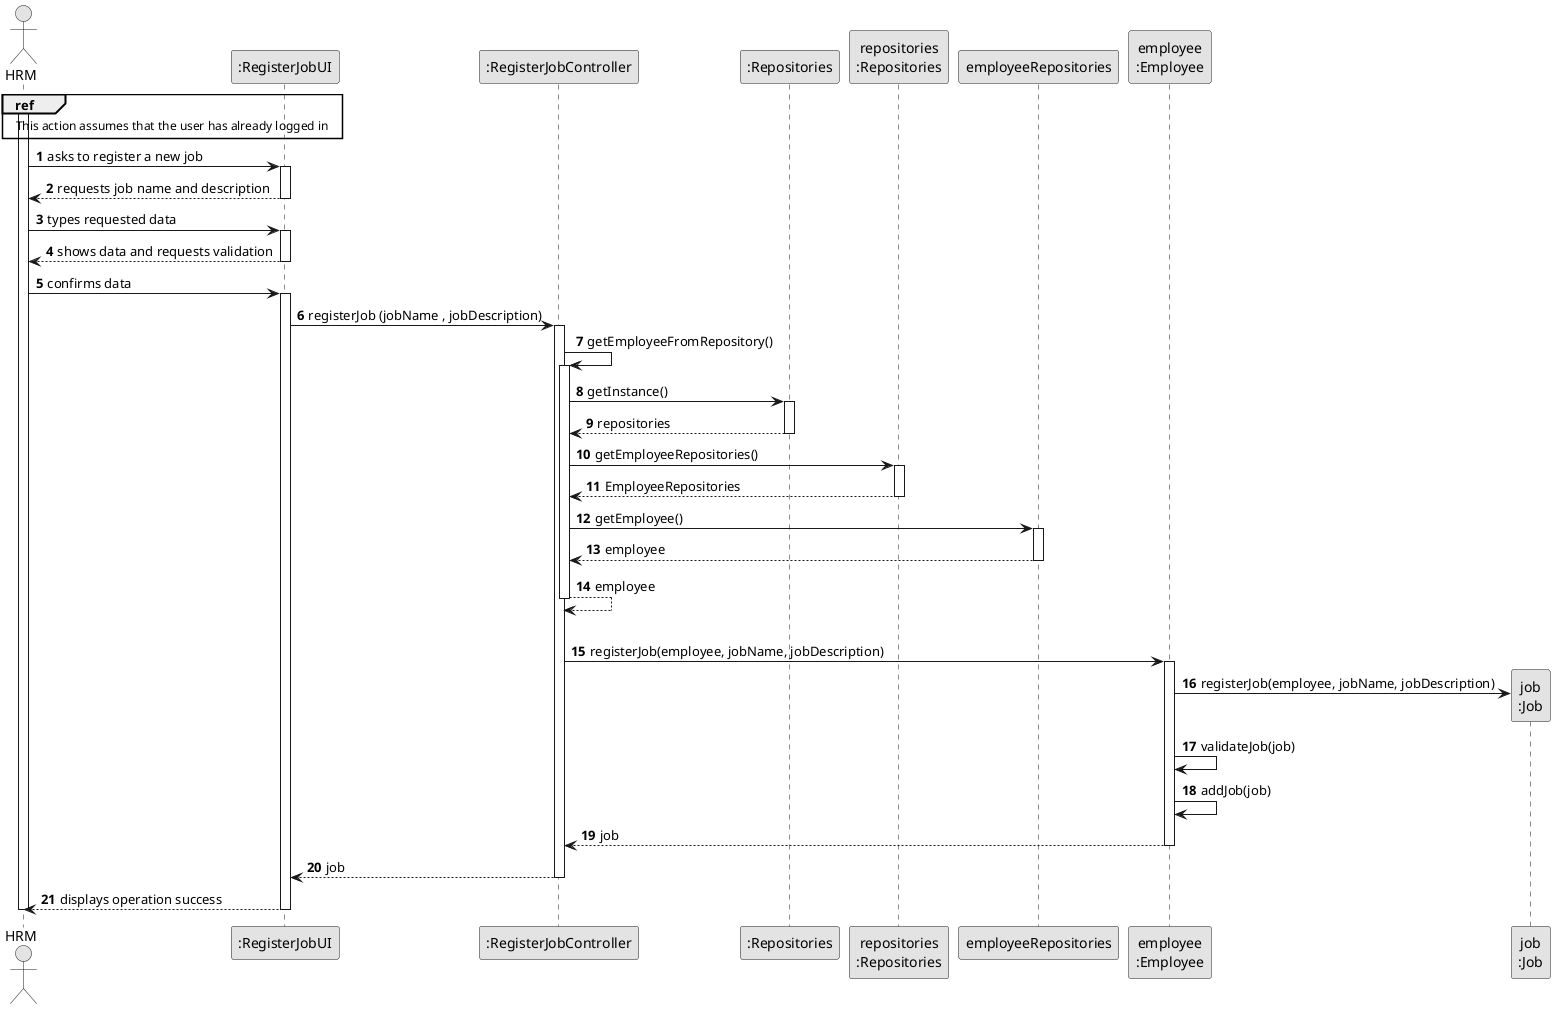 @startuml
skinparam monochrome true
skinparam packageStyle rectangle
skinparam shadowing false

autonumber

'hide footbox
actor "HRM" as HRM
participant ":RegisterJobUI" as UI
participant ":RegisterJobController" as CTRL
participant ":Repositories" as RepositorySingleton
participant "repositories\n:Repositories" as PLAT
participant "employeeRepositories" as EMPLREP
participant "employee\n:Employee" as EMP

'participant "organizationRepository:\nOrganizationRepository" as OrganizationRepository
'participant "organization\n:Organization" as ORG
participant "job\n:Job" as JOB

activate HRM
ref over HRM, UI : This action assumes that the user has already logged in

        HRM -> UI : asks to register a new job

        activate UI

'            UI --> ADM : requests data (reference, description,  informal \n description, technical description, duration, cost)
            'create CTRL
'            UI -> CTRL** : create


            UI --> HRM : requests job name and description
            deactivate UI

            HRM -> UI: types requested data
            activate UI

            UI --> "HRM": shows data and requests validation
            deactivate UI

            HRM -> UI : confirms data

            activate UI

            UI -> CTRL :registerJob (jobName , jobDescription)

            activate CTRL


            CTRL->CTRL: getEmployeeFromRepository()

                activate CTRL
                CTRL -> RepositorySingleton : getInstance()
                activate RepositorySingleton

                RepositorySingleton --> CTRL : repositories
                deactivate RepositorySingleton

                CTRL -> PLAT : getEmployeeRepositories()
                activate PLAT


                PLAT --> CTRL : EmployeeRepositories
                deactivate PLAT


                CTRL -> EMPLREP: getEmployee()
                activate EMPLREP
                EMPLREP -->CTRL: employee
                deactivate EMPLREP

            CTRL-->CTRL: employee
            deactivate CTRL

            |||
            CTRL -> EMP : registerJob(employee, jobName, jobDescription)
            activate EMP

            EMP ->JOB** : registerJob(employee, jobName, jobDescription)

            EMP -> EMP: validateJob(job)
            EMP -> EMP: addJob(job)

            EMP --> CTRL: job
            deactivate EMP



            CTRL --> UI: job
            deactivate CTRL

            UI --> HRM: displays operation success
            deactivate UI

deactivate HRM




@enduml